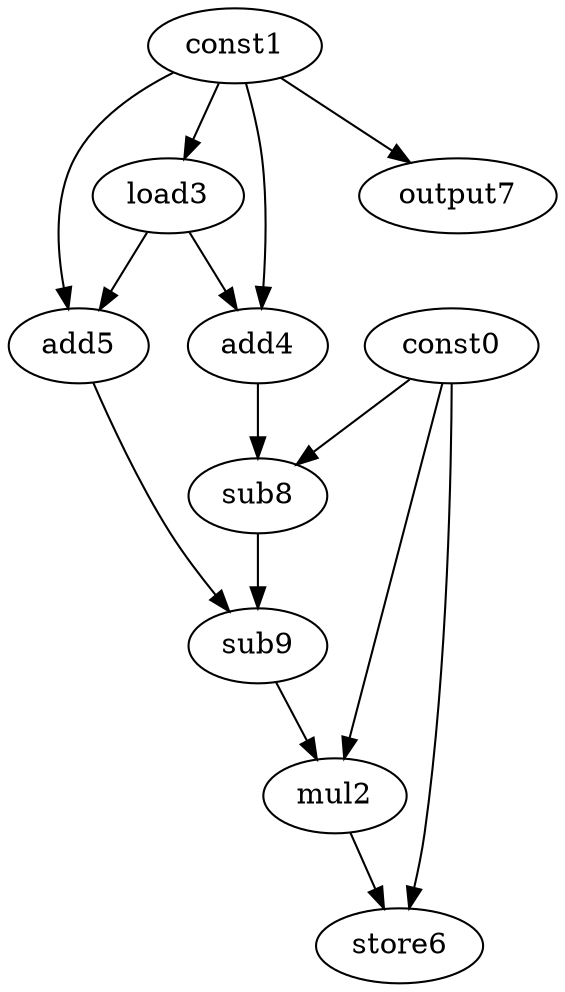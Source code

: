digraph G { 
const0[opcode=const]; 
const1[opcode=const]; 
mul2[opcode=mul]; 
load3[opcode=load]; 
add4[opcode=add]; 
add5[opcode=add]; 
store6[opcode=store]; 
output7[opcode=output]; 
sub8[opcode=sub]; 
sub9[opcode=sub]; 
const1->load3[operand=0];
const1->output7[operand=0];
const1->add4[operand=0];
load3->add4[operand=1];
const1->add5[operand=0];
load3->add5[operand=1];
const0->sub8[operand=0];
add4->sub8[operand=1];
sub8->sub9[operand=0];
add5->sub9[operand=1];
const0->mul2[operand=0];
sub9->mul2[operand=1];
const0->store6[operand=0];
mul2->store6[operand=1];
}
